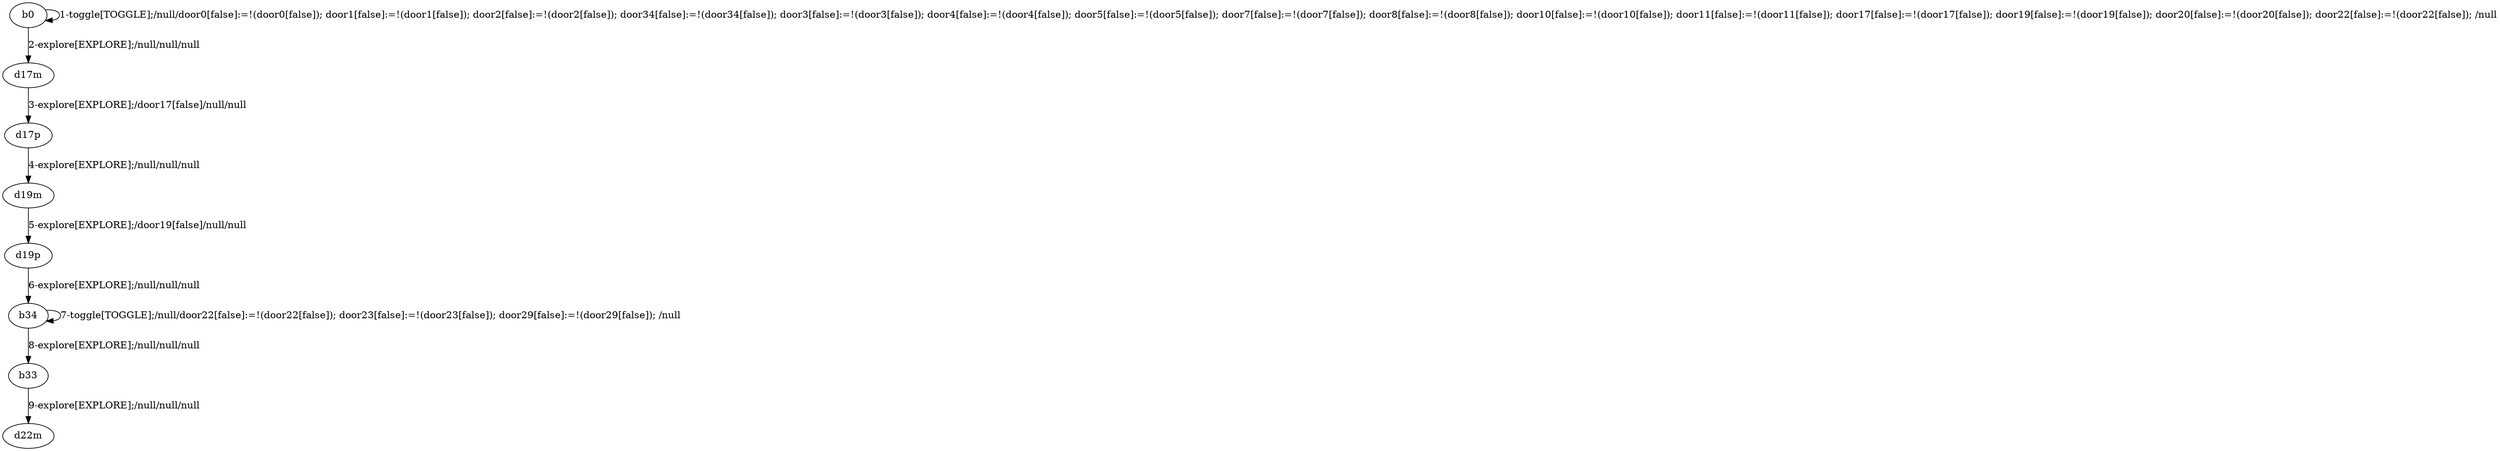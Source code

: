 # Total number of goals covered by this test: 4
# d19p --> b34
# b34 --> b33
# b34 --> b34
# b33 --> d22m

digraph g {
"b0" -> "b0" [label = "1-toggle[TOGGLE];/null/door0[false]:=!(door0[false]); door1[false]:=!(door1[false]); door2[false]:=!(door2[false]); door34[false]:=!(door34[false]); door3[false]:=!(door3[false]); door4[false]:=!(door4[false]); door5[false]:=!(door5[false]); door7[false]:=!(door7[false]); door8[false]:=!(door8[false]); door10[false]:=!(door10[false]); door11[false]:=!(door11[false]); door17[false]:=!(door17[false]); door19[false]:=!(door19[false]); door20[false]:=!(door20[false]); door22[false]:=!(door22[false]); /null"];
"b0" -> "d17m" [label = "2-explore[EXPLORE];/null/null/null"];
"d17m" -> "d17p" [label = "3-explore[EXPLORE];/door17[false]/null/null"];
"d17p" -> "d19m" [label = "4-explore[EXPLORE];/null/null/null"];
"d19m" -> "d19p" [label = "5-explore[EXPLORE];/door19[false]/null/null"];
"d19p" -> "b34" [label = "6-explore[EXPLORE];/null/null/null"];
"b34" -> "b34" [label = "7-toggle[TOGGLE];/null/door22[false]:=!(door22[false]); door23[false]:=!(door23[false]); door29[false]:=!(door29[false]); /null"];
"b34" -> "b33" [label = "8-explore[EXPLORE];/null/null/null"];
"b33" -> "d22m" [label = "9-explore[EXPLORE];/null/null/null"];
}